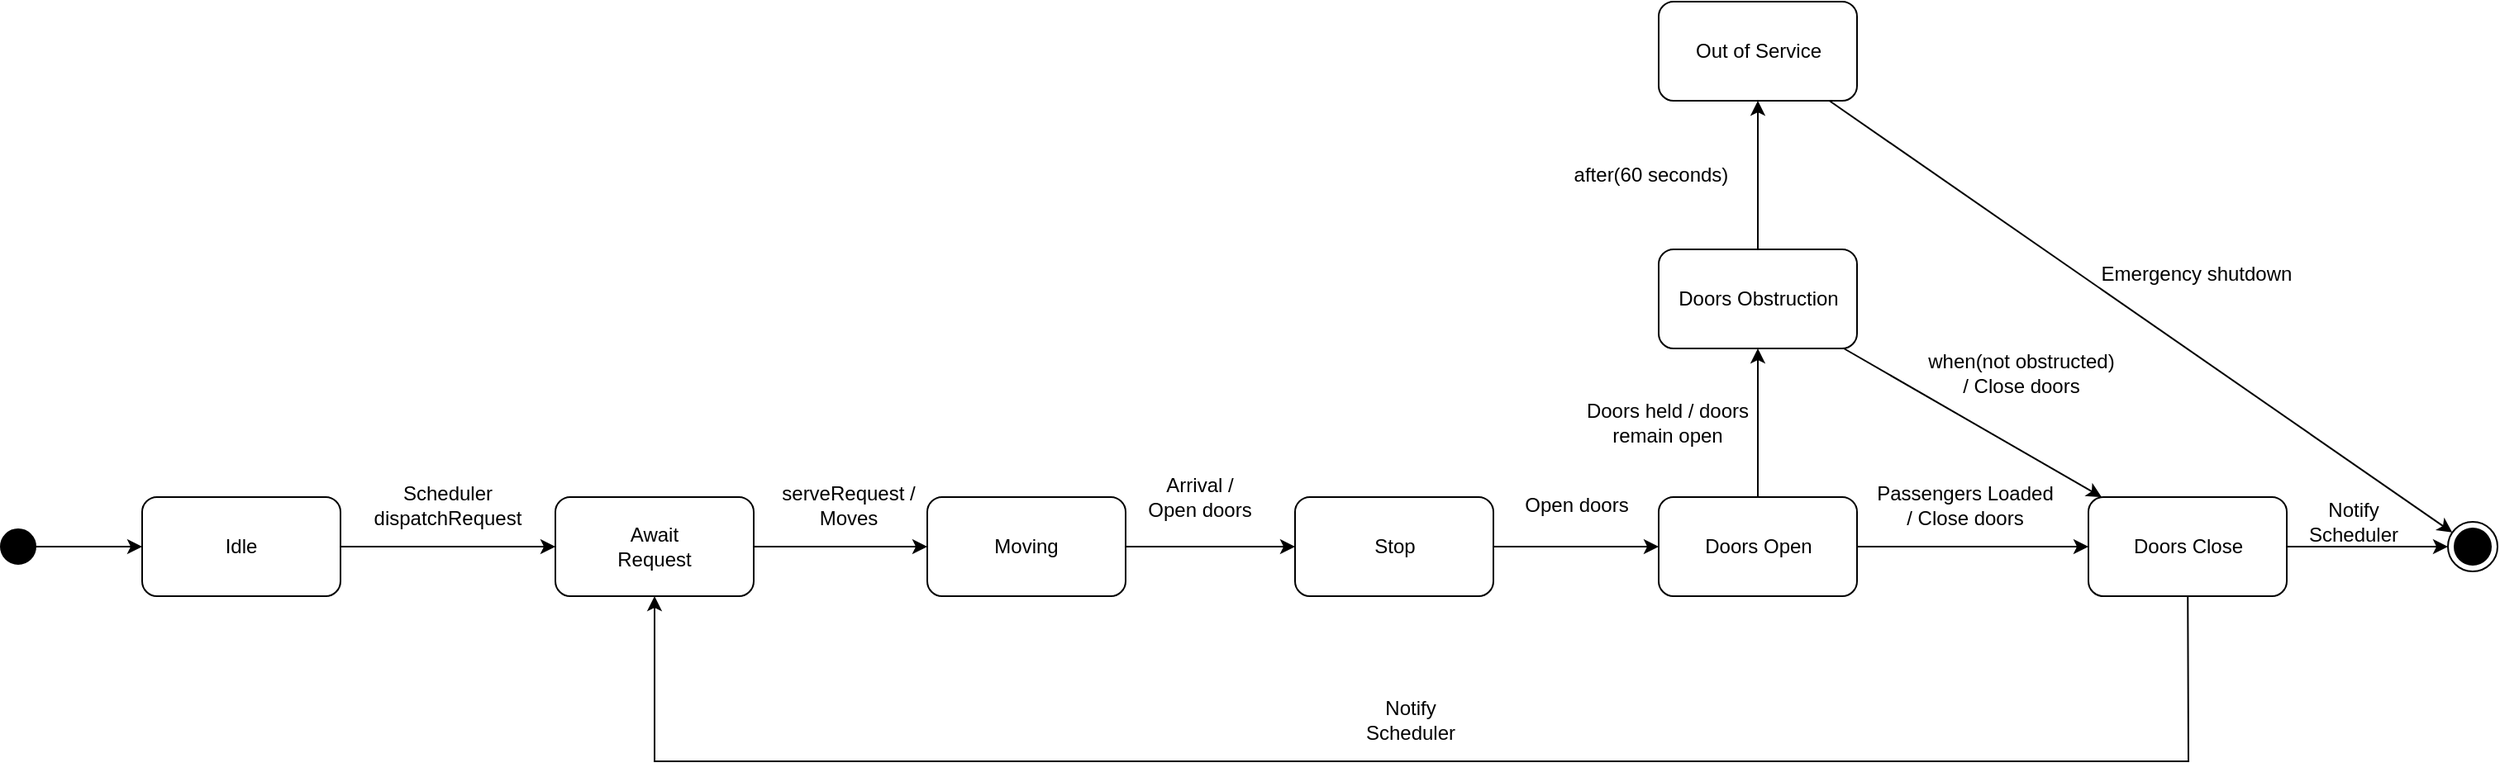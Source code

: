 <mxfile version="20.8.20" type="device" pages="2"><diagram name="Elevator" id="pz09e48c2KiX2tsTvajC"><mxGraphModel dx="1290" dy="573" grid="1" gridSize="10" guides="1" tooltips="1" connect="1" arrows="1" fold="1" page="1" pageScale="1" pageWidth="850" pageHeight="1100" math="0" shadow="0"><root><mxCell id="0"/><mxCell id="1" parent="0"/><mxCell id="ckHZrWKFEGd83WRbBIBe-4" value="Idle" style="rounded=1;whiteSpace=wrap;html=1;" parent="1" vertex="1"><mxGeometry x="155" y="570" width="120" height="60" as="geometry"/></mxCell><mxCell id="ckHZrWKFEGd83WRbBIBe-5" value="" style="strokeWidth=2;html=1;shape=mxgraph.flowchart.start_2;whiteSpace=wrap;fillColor=#000000;" parent="1" vertex="1"><mxGeometry x="70" y="590" width="20" height="20" as="geometry"/></mxCell><mxCell id="ckHZrWKFEGd83WRbBIBe-6" value="" style="endArrow=classic;html=1;rounded=0;" parent="1" source="ckHZrWKFEGd83WRbBIBe-5" target="ckHZrWKFEGd83WRbBIBe-4" edge="1"><mxGeometry width="50" height="50" relative="1" as="geometry"><mxPoint x="280" y="540" as="sourcePoint"/><mxPoint x="330" y="490" as="targetPoint"/></mxGeometry></mxCell><mxCell id="ckHZrWKFEGd83WRbBIBe-7" value="Doors Open" style="rounded=1;whiteSpace=wrap;html=1;" parent="1" vertex="1"><mxGeometry x="1072.5" y="570" width="120" height="60" as="geometry"/></mxCell><mxCell id="ckHZrWKFEGd83WRbBIBe-8" value="Doors Close" style="rounded=1;whiteSpace=wrap;html=1;" parent="1" vertex="1"><mxGeometry x="1332.5" y="570" width="120" height="60" as="geometry"/></mxCell><mxCell id="ckHZrWKFEGd83WRbBIBe-9" value="" style="endArrow=classic;html=1;rounded=0;" parent="1" source="ckHZrWKFEGd83WRbBIBe-4" target="ckHZrWKFEGd83WRbBIBe-11" edge="1"><mxGeometry width="50" height="50" relative="1" as="geometry"><mxPoint x="160" y="610" as="sourcePoint"/><mxPoint x="420" y="600" as="targetPoint"/></mxGeometry></mxCell><mxCell id="ckHZrWKFEGd83WRbBIBe-10" value="" style="endArrow=classic;html=1;rounded=0;fontStyle=1" parent="1" source="ckHZrWKFEGd83WRbBIBe-7" target="ckHZrWKFEGd83WRbBIBe-8" edge="1"><mxGeometry width="50" height="50" relative="1" as="geometry"><mxPoint x="1032.5" y="670" as="sourcePoint"/><mxPoint x="1082.5" y="610" as="targetPoint"/></mxGeometry></mxCell><mxCell id="ckHZrWKFEGd83WRbBIBe-11" value="Await&lt;br&gt;Request" style="rounded=1;whiteSpace=wrap;html=1;" parent="1" vertex="1"><mxGeometry x="405" y="570" width="120" height="60" as="geometry"/></mxCell><mxCell id="ckHZrWKFEGd83WRbBIBe-12" value="Stop" style="rounded=1;whiteSpace=wrap;html=1;" parent="1" vertex="1"><mxGeometry x="852.5" y="570" width="120" height="60" as="geometry"/></mxCell><mxCell id="ckHZrWKFEGd83WRbBIBe-13" value="" style="endArrow=classic;html=1;rounded=0;" parent="1" source="ckHZrWKFEGd83WRbBIBe-11" target="6rOUJY3AyS19aWw_z4WG-18" edge="1"><mxGeometry width="50" height="50" relative="1" as="geometry"><mxPoint x="335" y="610" as="sourcePoint"/><mxPoint x="650" y="600" as="targetPoint"/></mxGeometry></mxCell><mxCell id="ckHZrWKFEGd83WRbBIBe-14" value="" style="endArrow=classic;html=1;rounded=0;" parent="1" source="ckHZrWKFEGd83WRbBIBe-12" target="ckHZrWKFEGd83WRbBIBe-7" edge="1"><mxGeometry width="50" height="50" relative="1" as="geometry"><mxPoint x="742.5" y="610" as="sourcePoint"/><mxPoint x="807.5" y="610" as="targetPoint"/></mxGeometry></mxCell><mxCell id="ckHZrWKFEGd83WRbBIBe-15" value="Scheduler dispatchRequest" style="text;html=1;strokeColor=none;fillColor=none;align=center;verticalAlign=middle;whiteSpace=wrap;rounded=0;" parent="1" vertex="1"><mxGeometry x="290" y="560" width="100" height="30" as="geometry"/></mxCell><mxCell id="ckHZrWKFEGd83WRbBIBe-16" value="serveRequest / Moves" style="text;html=1;strokeColor=none;fillColor=none;align=center;verticalAlign=middle;whiteSpace=wrap;rounded=0;" parent="1" vertex="1"><mxGeometry x="540" y="560" width="85" height="30" as="geometry"/></mxCell><mxCell id="ckHZrWKFEGd83WRbBIBe-17" value="Open doors" style="text;html=1;strokeColor=none;fillColor=none;align=center;verticalAlign=middle;whiteSpace=wrap;rounded=0;" parent="1" vertex="1"><mxGeometry x="982.5" y="560" width="80" height="30" as="geometry"/></mxCell><mxCell id="ckHZrWKFEGd83WRbBIBe-18" value="Passengers Loaded / Close doors" style="text;html=1;strokeColor=none;fillColor=none;align=center;verticalAlign=middle;whiteSpace=wrap;rounded=0;" parent="1" vertex="1"><mxGeometry x="1202.5" y="560" width="110" height="30" as="geometry"/></mxCell><mxCell id="ckHZrWKFEGd83WRbBIBe-19" value="" style="endArrow=classic;html=1;rounded=0;" parent="1" source="ckHZrWKFEGd83WRbBIBe-7" target="ckHZrWKFEGd83WRbBIBe-20" edge="1"><mxGeometry width="50" height="50" relative="1" as="geometry"><mxPoint x="1202.5" y="610" as="sourcePoint"/><mxPoint x="1132.5" y="490" as="targetPoint"/></mxGeometry></mxCell><mxCell id="ckHZrWKFEGd83WRbBIBe-20" value="Doors Obstruction" style="rounded=1;whiteSpace=wrap;html=1;" parent="1" vertex="1"><mxGeometry x="1072.5" y="420" width="120" height="60" as="geometry"/></mxCell><mxCell id="ckHZrWKFEGd83WRbBIBe-22" value="Doors held / doors remain open" style="text;html=1;strokeColor=none;fillColor=none;align=center;verticalAlign=middle;whiteSpace=wrap;rounded=0;" parent="1" vertex="1"><mxGeometry x="1022.5" y="510" width="110" height="30" as="geometry"/></mxCell><mxCell id="ckHZrWKFEGd83WRbBIBe-23" value="" style="endArrow=classic;html=1;rounded=0;" parent="1" source="ckHZrWKFEGd83WRbBIBe-20" target="ckHZrWKFEGd83WRbBIBe-8" edge="1"><mxGeometry width="50" height="50" relative="1" as="geometry"><mxPoint x="1112.5" y="600" as="sourcePoint"/><mxPoint x="1162.5" y="550" as="targetPoint"/></mxGeometry></mxCell><mxCell id="ckHZrWKFEGd83WRbBIBe-25" value="when(not obstructed) / Close doors" style="text;html=1;strokeColor=none;fillColor=none;align=center;verticalAlign=middle;whiteSpace=wrap;rounded=0;" parent="1" vertex="1"><mxGeometry x="1232.5" y="480" width="117.5" height="30" as="geometry"/></mxCell><mxCell id="6rOUJY3AyS19aWw_z4WG-1" value="" style="ellipse;html=1;shape=endState;fillColor=#000000;strokeColor=#000000;" parent="1" vertex="1"><mxGeometry x="1550" y="585" width="30" height="30" as="geometry"/></mxCell><mxCell id="6rOUJY3AyS19aWw_z4WG-2" value="" style="endArrow=classic;html=1;rounded=0;entryX=0;entryY=0.5;entryDx=0;entryDy=0;" parent="1" source="ckHZrWKFEGd83WRbBIBe-8" target="6rOUJY3AyS19aWw_z4WG-1" edge="1"><mxGeometry width="50" height="50" relative="1" as="geometry"><mxPoint x="1194.5" y="490" as="sourcePoint"/><mxPoint x="1502.5" y="620" as="targetPoint"/></mxGeometry></mxCell><mxCell id="6rOUJY3AyS19aWw_z4WG-18" value="Moving" style="rounded=1;whiteSpace=wrap;html=1;" parent="1" vertex="1"><mxGeometry x="630" y="570" width="120" height="60" as="geometry"/></mxCell><mxCell id="6rOUJY3AyS19aWw_z4WG-20" value="" style="endArrow=classic;html=1;rounded=0;" parent="1" source="6rOUJY3AyS19aWw_z4WG-18" target="ckHZrWKFEGd83WRbBIBe-12" edge="1"><mxGeometry width="50" height="50" relative="1" as="geometry"><mxPoint x="690" y="600" as="sourcePoint"/><mxPoint x="650" y="610" as="targetPoint"/></mxGeometry></mxCell><mxCell id="6rOUJY3AyS19aWw_z4WG-21" value="Arrival / Open doors" style="text;html=1;strokeColor=none;fillColor=none;align=center;verticalAlign=middle;whiteSpace=wrap;rounded=0;" parent="1" vertex="1"><mxGeometry x="760" y="555" width="70" height="30" as="geometry"/></mxCell><mxCell id="6rOUJY3AyS19aWw_z4WG-22" value="" style="endArrow=classic;html=1;rounded=0;" parent="1" source="ckHZrWKFEGd83WRbBIBe-8" target="ckHZrWKFEGd83WRbBIBe-11" edge="1"><mxGeometry width="50" height="50" relative="1" as="geometry"><mxPoint x="1392.667" y="770" as="sourcePoint"/><mxPoint x="465" y="770" as="targetPoint"/><Array as="points"><mxPoint x="1393" y="730"/><mxPoint x="465" y="730"/></Array></mxGeometry></mxCell><mxCell id="6rOUJY3AyS19aWw_z4WG-23" value="Notify Scheduler" style="text;html=1;strokeColor=none;fillColor=none;align=center;verticalAlign=middle;whiteSpace=wrap;rounded=0;" parent="1" vertex="1"><mxGeometry x="880" y="690" width="85" height="30" as="geometry"/></mxCell><mxCell id="2hvmsG1ttT6fdrsvOv2p-1" value="Notify Scheduler" style="text;html=1;strokeColor=none;fillColor=none;align=center;verticalAlign=middle;whiteSpace=wrap;rounded=0;" parent="1" vertex="1"><mxGeometry x="1452.5" y="570" width="80" height="30" as="geometry"/></mxCell><mxCell id="2hvmsG1ttT6fdrsvOv2p-2" value="Out of Service" style="rounded=1;whiteSpace=wrap;html=1;" parent="1" vertex="1"><mxGeometry x="1072.5" y="270" width="120" height="60" as="geometry"/></mxCell><mxCell id="2hvmsG1ttT6fdrsvOv2p-3" value="" style="endArrow=classic;html=1;rounded=0;" parent="1" source="ckHZrWKFEGd83WRbBIBe-20" target="2hvmsG1ttT6fdrsvOv2p-2" edge="1"><mxGeometry width="50" height="50" relative="1" as="geometry"><mxPoint x="1143" y="580" as="sourcePoint"/><mxPoint x="1143" y="490" as="targetPoint"/></mxGeometry></mxCell><mxCell id="2hvmsG1ttT6fdrsvOv2p-4" value="" style="endArrow=classic;html=1;rounded=0;" parent="1" source="2hvmsG1ttT6fdrsvOv2p-2" target="6rOUJY3AyS19aWw_z4WG-1" edge="1"><mxGeometry width="50" height="50" relative="1" as="geometry"><mxPoint x="1195" y="490" as="sourcePoint"/><mxPoint x="1351" y="580" as="targetPoint"/></mxGeometry></mxCell><mxCell id="2hvmsG1ttT6fdrsvOv2p-5" value="Emergency shutdown" style="text;html=1;strokeColor=none;fillColor=none;align=center;verticalAlign=middle;whiteSpace=wrap;rounded=0;" parent="1" vertex="1"><mxGeometry x="1332.5" y="420" width="130" height="30" as="geometry"/></mxCell><mxCell id="2hvmsG1ttT6fdrsvOv2p-6" value="after(60 seconds)" style="text;html=1;strokeColor=none;fillColor=none;align=center;verticalAlign=middle;whiteSpace=wrap;rounded=0;" parent="1" vertex="1"><mxGeometry x="1002.5" y="360" width="130" height="30" as="geometry"/></mxCell><mxCell id="2hvmsG1ttT6fdrsvOv2p-10" style="edgeStyle=orthogonalEdgeStyle;rounded=0;orthogonalLoop=1;jettySize=auto;html=1;exitX=0.5;exitY=1;exitDx=0;exitDy=0;" parent="1" source="2hvmsG1ttT6fdrsvOv2p-6" target="2hvmsG1ttT6fdrsvOv2p-6" edge="1"><mxGeometry relative="1" as="geometry"/></mxCell></root></mxGraphModel></diagram><diagram id="vac4foL_YHBSTEQJ9vIi" name="Scheduler"><mxGraphModel dx="1395" dy="609" grid="1" gridSize="10" guides="1" tooltips="1" connect="1" arrows="1" fold="1" page="1" pageScale="1" pageWidth="850" pageHeight="1100" math="0" shadow="0"><root><mxCell id="0"/><mxCell id="1" parent="0"/><mxCell id="qugfcN8IxS034M2mityb-1" value="Idle" style="rounded=1;whiteSpace=wrap;html=1;" parent="1" vertex="1"><mxGeometry x="160" y="320" width="120" height="60" as="geometry"/></mxCell><mxCell id="qugfcN8IxS034M2mityb-2" value="" style="strokeWidth=2;html=1;shape=mxgraph.flowchart.start_2;whiteSpace=wrap;fillColor=#000000;" parent="1" vertex="1"><mxGeometry x="210" y="240" width="20" height="20" as="geometry"/></mxCell><mxCell id="qugfcN8IxS034M2mityb-3" value="" style="endArrow=classic;html=1;rounded=0;" parent="1" source="qugfcN8IxS034M2mityb-2" target="qugfcN8IxS034M2mityb-1" edge="1"><mxGeometry width="50" height="50" relative="1" as="geometry"><mxPoint x="300" y="290" as="sourcePoint"/><mxPoint x="350" y="240" as="targetPoint"/></mxGeometry></mxCell><mxCell id="qugfcN8IxS034M2mityb-4" value="addRequest" style="text;html=1;strokeColor=none;fillColor=none;align=center;verticalAlign=middle;whiteSpace=wrap;rounded=0;" parent="1" vertex="1"><mxGeometry x="230" y="400" width="60" height="30" as="geometry"/></mxCell><mxCell id="qugfcN8IxS034M2mityb-5" value="Add Request" style="rounded=1;whiteSpace=wrap;html=1;" parent="1" vertex="1"><mxGeometry x="160" y="440" width="120" height="60" as="geometry"/></mxCell><mxCell id="qugfcN8IxS034M2mityb-6" value="" style="endArrow=classic;html=1;rounded=0;curved=1;" parent="1" source="qugfcN8IxS034M2mityb-1" target="qugfcN8IxS034M2mityb-5" edge="1"><mxGeometry width="50" height="50" relative="1" as="geometry"><mxPoint x="290" y="326" as="sourcePoint"/><mxPoint x="450" y="264" as="targetPoint"/></mxGeometry></mxCell><mxCell id="qugfcN8IxS034M2mityb-7" value="" style="endArrow=classic;html=1;rounded=0;curved=1;" parent="1" source="qugfcN8IxS034M2mityb-5" target="qugfcN8IxS034M2mityb-16" edge="1"><mxGeometry width="50" height="50" relative="1" as="geometry"><mxPoint x="230" y="380" as="sourcePoint"/><mxPoint x="230" y="450" as="targetPoint"/></mxGeometry></mxCell><mxCell id="qugfcN8IxS034M2mityb-8" value="emergency" style="text;html=1;strokeColor=none;fillColor=none;align=center;verticalAlign=middle;whiteSpace=wrap;rounded=0;" parent="1" vertex="1"><mxGeometry x="230" y="520" width="60" height="30" as="geometry"/></mxCell><mxCell id="qugfcN8IxS034M2mityb-10" value="cancel" style="text;html=1;strokeColor=none;fillColor=none;align=center;verticalAlign=middle;whiteSpace=wrap;rounded=0;" parent="1" vertex="1"><mxGeometry x="60" y="460" width="60" height="30" as="geometry"/></mxCell><mxCell id="qugfcN8IxS034M2mityb-11" value="" style="group" parent="1" vertex="1" connectable="0"><mxGeometry x="460" y="440" width="120" height="60" as="geometry"/></mxCell><mxCell id="qugfcN8IxS034M2mityb-12" value="Serving Request&lt;br&gt;exit / remove Request from Queue" style="rounded=1;whiteSpace=wrap;html=1;" parent="qugfcN8IxS034M2mityb-11" vertex="1"><mxGeometry width="120" height="60" as="geometry"/></mxCell><mxCell id="qugfcN8IxS034M2mityb-13" value="" style="endArrow=none;html=1;rounded=0;curved=1;exitX=0;exitY=0.25;exitDx=0;exitDy=0;entryX=1;entryY=0.25;entryDx=0;entryDy=0;" parent="qugfcN8IxS034M2mityb-11" edge="1"><mxGeometry width="50" height="50" relative="1" as="geometry"><mxPoint y="24" as="sourcePoint"/><mxPoint x="120" y="24" as="targetPoint"/></mxGeometry></mxCell><mxCell id="MyCeJZJgWsnJsvUjUFcf-5" value="" style="endArrow=classic;html=1;rounded=0;entryX=1;entryY=0.5;entryDx=0;entryDy=0;exitX=0.75;exitY=0;exitDx=0;exitDy=0;" edge="1" parent="qugfcN8IxS034M2mityb-11" source="qugfcN8IxS034M2mityb-12" target="qugfcN8IxS034M2mityb-12"><mxGeometry width="50" height="50" relative="1" as="geometry"><mxPoint x="-80" y="20" as="sourcePoint"/><mxPoint x="160" y="10" as="targetPoint"/><Array as="points"><mxPoint x="90" y="-20"/><mxPoint x="160" y="-20"/><mxPoint x="160" y="30"/></Array></mxGeometry></mxCell><mxCell id="qugfcN8IxS034M2mityb-15" value="" style="group" parent="1" vertex="1" connectable="0"><mxGeometry x="160" y="560" width="120" height="60" as="geometry"/></mxCell><mxCell id="qugfcN8IxS034M2mityb-16" value="Out of Service&lt;br&gt;entry / send warning signal" style="rounded=1;whiteSpace=wrap;html=1;" parent="qugfcN8IxS034M2mityb-15" vertex="1"><mxGeometry width="120" height="60" as="geometry"/></mxCell><mxCell id="qugfcN8IxS034M2mityb-17" value="" style="endArrow=none;html=1;rounded=0;curved=1;exitX=0;exitY=0.25;exitDx=0;exitDy=0;entryX=1;entryY=0.25;entryDx=0;entryDy=0;" parent="qugfcN8IxS034M2mityb-15" edge="1"><mxGeometry width="50" height="50" relative="1" as="geometry"><mxPoint y="23" as="sourcePoint"/><mxPoint x="120" y="23" as="targetPoint"/></mxGeometry></mxCell><mxCell id="qugfcN8IxS034M2mityb-18" value="" style="endArrow=classic;html=1;rounded=0;curved=1;exitX=1;exitY=0.25;exitDx=0;exitDy=0;entryX=0;entryY=0.25;entryDx=0;entryDy=0;" parent="1" source="qugfcN8IxS034M2mityb-5" target="qugfcN8IxS034M2mityb-12" edge="1"><mxGeometry width="50" height="50" relative="1" as="geometry"><mxPoint x="440" y="440" as="sourcePoint"/><mxPoint x="390" y="490" as="targetPoint"/></mxGeometry></mxCell><mxCell id="qugfcN8IxS034M2mityb-19" value="" style="endArrow=classic;html=1;rounded=0;curved=1;exitX=0;exitY=0.75;exitDx=0;exitDy=0;entryX=1;entryY=0.75;entryDx=0;entryDy=0;" parent="1" source="qugfcN8IxS034M2mityb-12" target="qugfcN8IxS034M2mityb-5" edge="1"><mxGeometry width="50" height="50" relative="1" as="geometry"><mxPoint x="390" y="490" as="sourcePoint"/><mxPoint x="280" y="490" as="targetPoint"/></mxGeometry></mxCell><mxCell id="qugfcN8IxS034M2mityb-20" value="serveRequest [numRequest&amp;gt;0]" style="text;html=1;strokeColor=none;fillColor=none;align=center;verticalAlign=middle;whiteSpace=wrap;rounded=0;" parent="1" vertex="1"><mxGeometry x="280" y="430" width="170" height="30" as="geometry"/></mxCell><mxCell id="qugfcN8IxS034M2mityb-21" value="addRequest" style="text;html=1;strokeColor=none;fillColor=none;align=center;verticalAlign=middle;whiteSpace=wrap;rounded=0;" parent="1" vertex="1"><mxGeometry x="350" y="460" width="60" height="30" as="geometry"/></mxCell><mxCell id="qugfcN8IxS034M2mityb-23" value="[numRequest=0]" style="text;html=1;strokeColor=none;fillColor=none;align=center;verticalAlign=middle;whiteSpace=wrap;rounded=0;" parent="1" vertex="1"><mxGeometry x="360" y="320" width="120" height="30" as="geometry"/></mxCell><mxCell id="qugfcN8IxS034M2mityb-25" value="emergency" style="text;html=1;strokeColor=none;fillColor=none;align=center;verticalAlign=middle;whiteSpace=wrap;rounded=0;" parent="1" vertex="1"><mxGeometry x="365" y="560" width="60" height="30" as="geometry"/></mxCell><mxCell id="qugfcN8IxS034M2mityb-26" value="serverRequest [numRequest&amp;gt;0]" style="text;html=1;strokeColor=none;fillColor=none;align=center;verticalAlign=middle;whiteSpace=wrap;rounded=0;" parent="1" vertex="1"><mxGeometry x="550" y="390" width="200" height="30" as="geometry"/></mxCell><mxCell id="MyCeJZJgWsnJsvUjUFcf-1" value="" style="endArrow=classic;html=1;rounded=0;" edge="1" parent="1" source="qugfcN8IxS034M2mityb-16" target="qugfcN8IxS034M2mityb-1"><mxGeometry width="50" height="50" relative="1" as="geometry"><mxPoint x="230" y="270" as="sourcePoint"/><mxPoint x="70" y="380" as="targetPoint"/><Array as="points"><mxPoint x="120" y="590"/><mxPoint x="120" y="350"/></Array></mxGeometry></mxCell><mxCell id="MyCeJZJgWsnJsvUjUFcf-2" value="" style="endArrow=classic;html=1;rounded=0;" edge="1" parent="1" source="qugfcN8IxS034M2mityb-12" target="qugfcN8IxS034M2mityb-16"><mxGeometry width="50" height="50" relative="1" as="geometry"><mxPoint x="470" y="495" as="sourcePoint"/><mxPoint x="290" y="495" as="targetPoint"/><Array as="points"><mxPoint x="520" y="590"/></Array></mxGeometry></mxCell><mxCell id="MyCeJZJgWsnJsvUjUFcf-3" value="" style="endArrow=classic;html=1;rounded=0;" edge="1" parent="1" source="qugfcN8IxS034M2mityb-12" target="qugfcN8IxS034M2mityb-1"><mxGeometry width="50" height="50" relative="1" as="geometry"><mxPoint x="530" y="510" as="sourcePoint"/><mxPoint x="290" y="600" as="targetPoint"/><Array as="points"><mxPoint x="520" y="350"/></Array></mxGeometry></mxCell><mxCell id="MyCeJZJgWsnJsvUjUFcf-4" style="edgeStyle=none;rounded=0;orthogonalLoop=1;jettySize=auto;html=1;exitX=1;exitY=0.5;exitDx=0;exitDy=0;" edge="1" parent="1" source="qugfcN8IxS034M2mityb-26" target="qugfcN8IxS034M2mityb-26"><mxGeometry relative="1" as="geometry"/></mxCell></root></mxGraphModel></diagram></mxfile>
